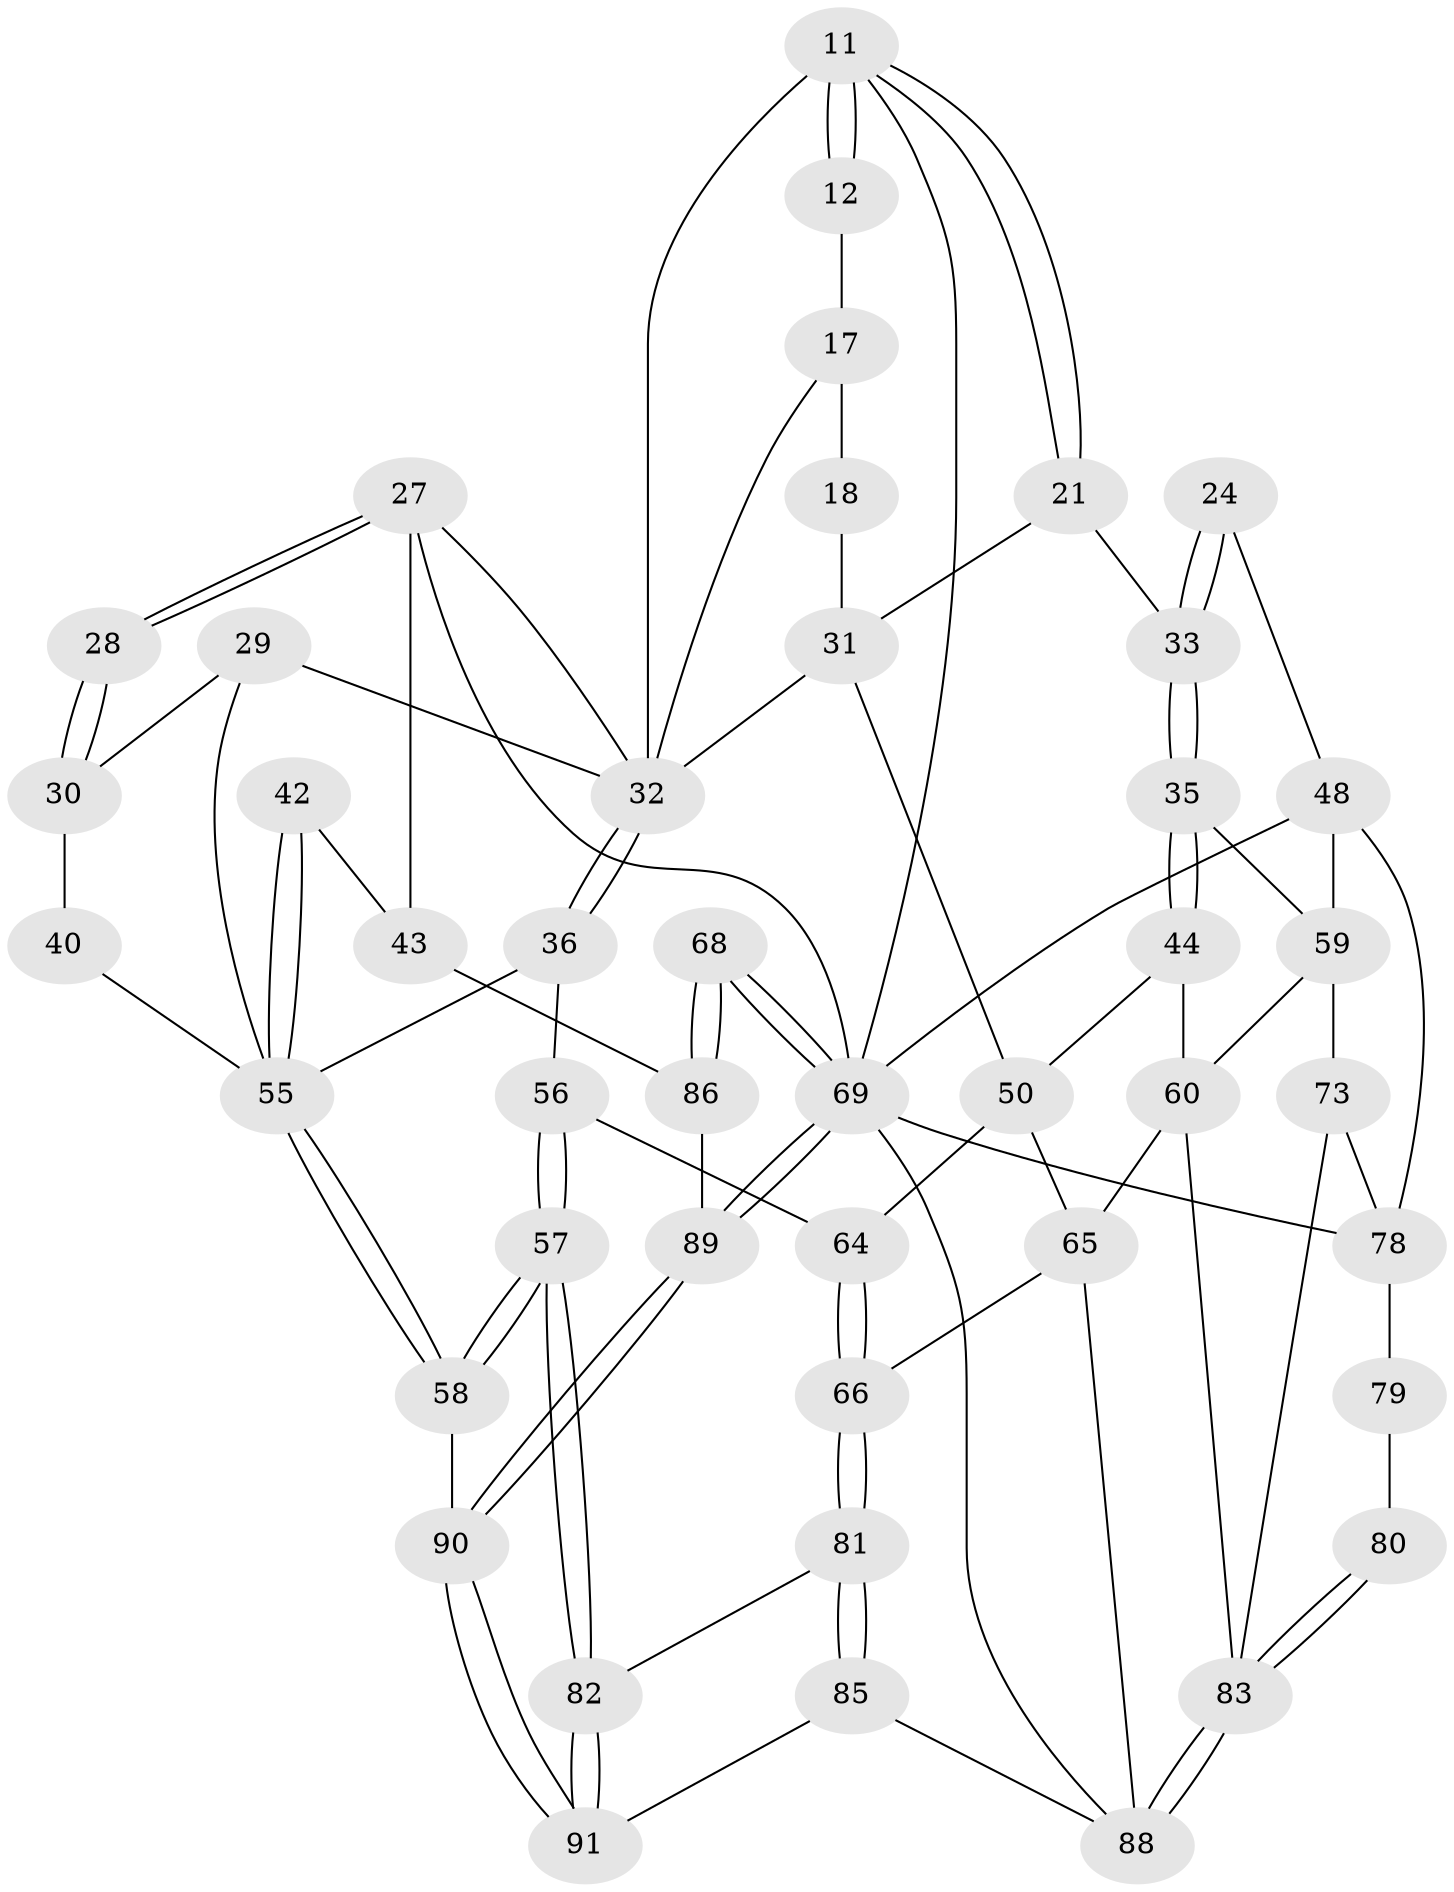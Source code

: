// original degree distribution, {3: 0.02197802197802198, 4: 0.26373626373626374, 5: 0.4835164835164835, 6: 0.23076923076923078}
// Generated by graph-tools (version 1.1) at 2025/00/03/09/25 05:00:34]
// undirected, 45 vertices, 97 edges
graph export_dot {
graph [start="1"]
  node [color=gray90,style=filled];
  11 [pos="+0.7877739793755889+0.03476254424104727",super="+3+9"];
  12 [pos="+0.5313128759580038+0.16322647382751945"];
  17 [pos="+0.39567447286115104+0.23283494671277707",super="+16"];
  18 [pos="+0.5645389640191973+0.24295760501293706"];
  21 [pos="+0.7866276661072037+0.05649709901045696",super="+20"];
  24 [pos="+0.90854575782952+0.26032653406381134"];
  27 [pos="+0+0.34671250512699536",super="+8"];
  28 [pos="+0.05591765342098838+0.2717403577460568"];
  29 [pos="+0.3519361057314987+0.2723711345403843"];
  30 [pos="+0.264762782968001+0.31385218330101566"];
  31 [pos="+0.5844484174910554+0.3607655258357289",super="+19"];
  32 [pos="+0.5748776354133922+0.3639633118653447",super="+14+15+13"];
  33 [pos="+0.8058748041670033+0.36703406620343976",super="+26+25"];
  35 [pos="+0.8051610212734693+0.3704827182975667"];
  36 [pos="+0.44938484034475684+0.4674835505667769"];
  40 [pos="+0.2727757849153311+0.35347426973623747"];
  42 [pos="+0.13393682386883737+0.5183612855339307"];
  43 [pos="+0+0.3997252502162407"];
  44 [pos="+0.7422600050727247+0.4176558809455476"];
  48 [pos="+1+0.5463508595856106",super="+22+23"];
  50 [pos="+0.6761474137136656+0.5527901872813016",super="+45"];
  55 [pos="+0.2610029071505832+0.702538046662983",super="+38+41"];
  56 [pos="+0.4498258489623947+0.6881773583650259",super="+52"];
  57 [pos="+0.36035062308101984+0.7573105867873071"];
  58 [pos="+0.26537848229914335+0.7176613604147336"];
  59 [pos="+0.9576195205234145+0.6237938039659471",super="+49+46"];
  60 [pos="+0.7984226363150733+0.6447356172749578",super="+53"];
  64 [pos="+0.5595090308580992+0.6877149650656301",super="+51"];
  65 [pos="+0.6804966219499025+0.766785760979772",super="+54"];
  66 [pos="+0.6483217084130257+0.7711737333272336"];
  68 [pos="+0+0.795646844048158"];
  69 [pos="+0+1",super="+61"];
  73 [pos="+0.9259195037272904+0.7269104937207073"];
  78 [pos="+0.9448285658188833+0.7433614611596732",super="+63+62"];
  79 [pos="+0.9942024142754182+0.862217498767783"];
  80 [pos="+0.9016396419870295+0.8177148634865999"];
  81 [pos="+0.6278264087370362+0.7954566071950174"];
  82 [pos="+0.40674417058282425+0.8530243506007735"];
  83 [pos="+0.8116827069332955+0.926987895705984",super="+76+75+74"];
  85 [pos="+0.5755371471674091+1"];
  86 [pos="+0+0.8058227684237833",super="+72+67"];
  88 [pos="+0.8242091269504498+1",super="+84+77"];
  89 [pos="+0+1",super="+87+71"];
  90 [pos="+0.12180233511562792+1",super="+70"];
  91 [pos="+0.4385825260019229+1"];
  11 -- 12 [weight=2];
  11 -- 12;
  11 -- 21;
  11 -- 21;
  11 -- 69;
  11 -- 32 [weight=3];
  12 -- 17;
  17 -- 18 [weight=2];
  17 -- 32;
  18 -- 31;
  21 -- 33 [weight=2];
  21 -- 31;
  24 -- 33 [weight=2];
  24 -- 33;
  24 -- 48;
  27 -- 28 [weight=2];
  27 -- 28;
  27 -- 43;
  27 -- 69 [weight=2];
  27 -- 32;
  28 -- 30;
  28 -- 30;
  29 -- 30;
  29 -- 55;
  29 -- 32;
  30 -- 40;
  31 -- 32;
  31 -- 50;
  32 -- 36;
  32 -- 36;
  33 -- 35;
  33 -- 35;
  35 -- 44;
  35 -- 44;
  35 -- 59;
  36 -- 55;
  36 -- 56;
  40 -- 55 [weight=2];
  42 -- 43;
  42 -- 55 [weight=2];
  42 -- 55;
  43 -- 86;
  44 -- 50;
  44 -- 60;
  48 -- 59 [weight=2];
  48 -- 78;
  48 -- 69;
  50 -- 65;
  50 -- 64;
  55 -- 58;
  55 -- 58;
  56 -- 57;
  56 -- 57;
  56 -- 64 [weight=2];
  57 -- 58;
  57 -- 58;
  57 -- 82;
  57 -- 82;
  58 -- 90;
  59 -- 60 [weight=2];
  59 -- 73;
  60 -- 83;
  60 -- 65;
  64 -- 66;
  64 -- 66;
  65 -- 66;
  65 -- 88;
  66 -- 81;
  66 -- 81;
  68 -- 69;
  68 -- 69;
  68 -- 86 [weight=2];
  68 -- 86;
  69 -- 89;
  69 -- 89;
  69 -- 88;
  69 -- 78;
  73 -- 78;
  73 -- 83;
  78 -- 79 [weight=2];
  79 -- 80;
  80 -- 83 [weight=2];
  80 -- 83;
  81 -- 82;
  81 -- 85;
  81 -- 85;
  82 -- 91;
  82 -- 91;
  83 -- 88 [weight=2];
  83 -- 88;
  85 -- 91;
  85 -- 88;
  86 -- 89 [weight=2];
  89 -- 90 [weight=2];
  89 -- 90;
  90 -- 91;
  90 -- 91;
}
